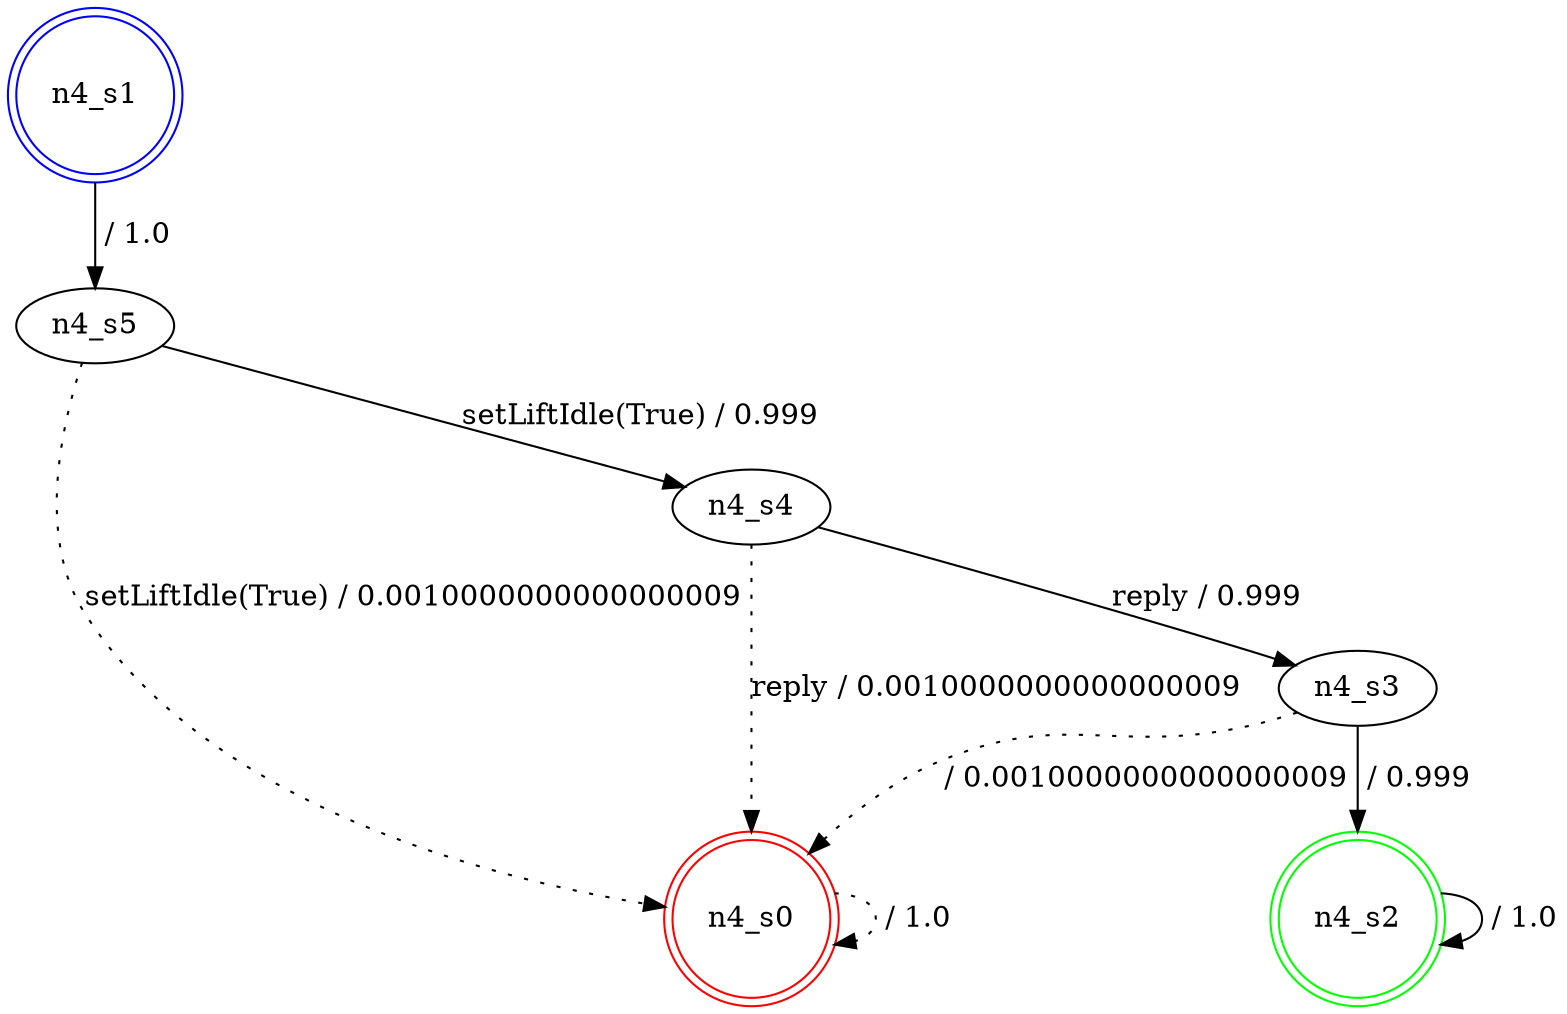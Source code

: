 digraph graphname {
n4_s0 [label="n4_s0",color=red,shape=doublecircle ];
n4_s1 [label="n4_s1",color=blue,shape=doublecircle ];
n4_s2 [label="n4_s2",color=green,shape=doublecircle ];
n4_s3 [label="n4_s3" ];
n4_s4 [label="n4_s4" ];
n4_s5 [label="n4_s5" ];
n4_s0 -> n4_s0 [label=" / 1.0", style=dotted];
n4_s1 -> n4_s5 [label=" / 1.0"];
n4_s2 -> n4_s2 [label=" / 1.0"];
n4_s3 -> n4_s2 [label=" / 0.999"];
n4_s3 -> n4_s0 [label=" / 0.0010000000000000009", style=dotted];
n4_s4 -> n4_s3 [label="reply / 0.999"];
n4_s4 -> n4_s0 [label="reply / 0.0010000000000000009", style=dotted];
n4_s5 -> n4_s4 [label="setLiftIdle(True) / 0.999"];
n4_s5 -> n4_s0 [label="setLiftIdle(True) / 0.0010000000000000009", style=dotted];
}